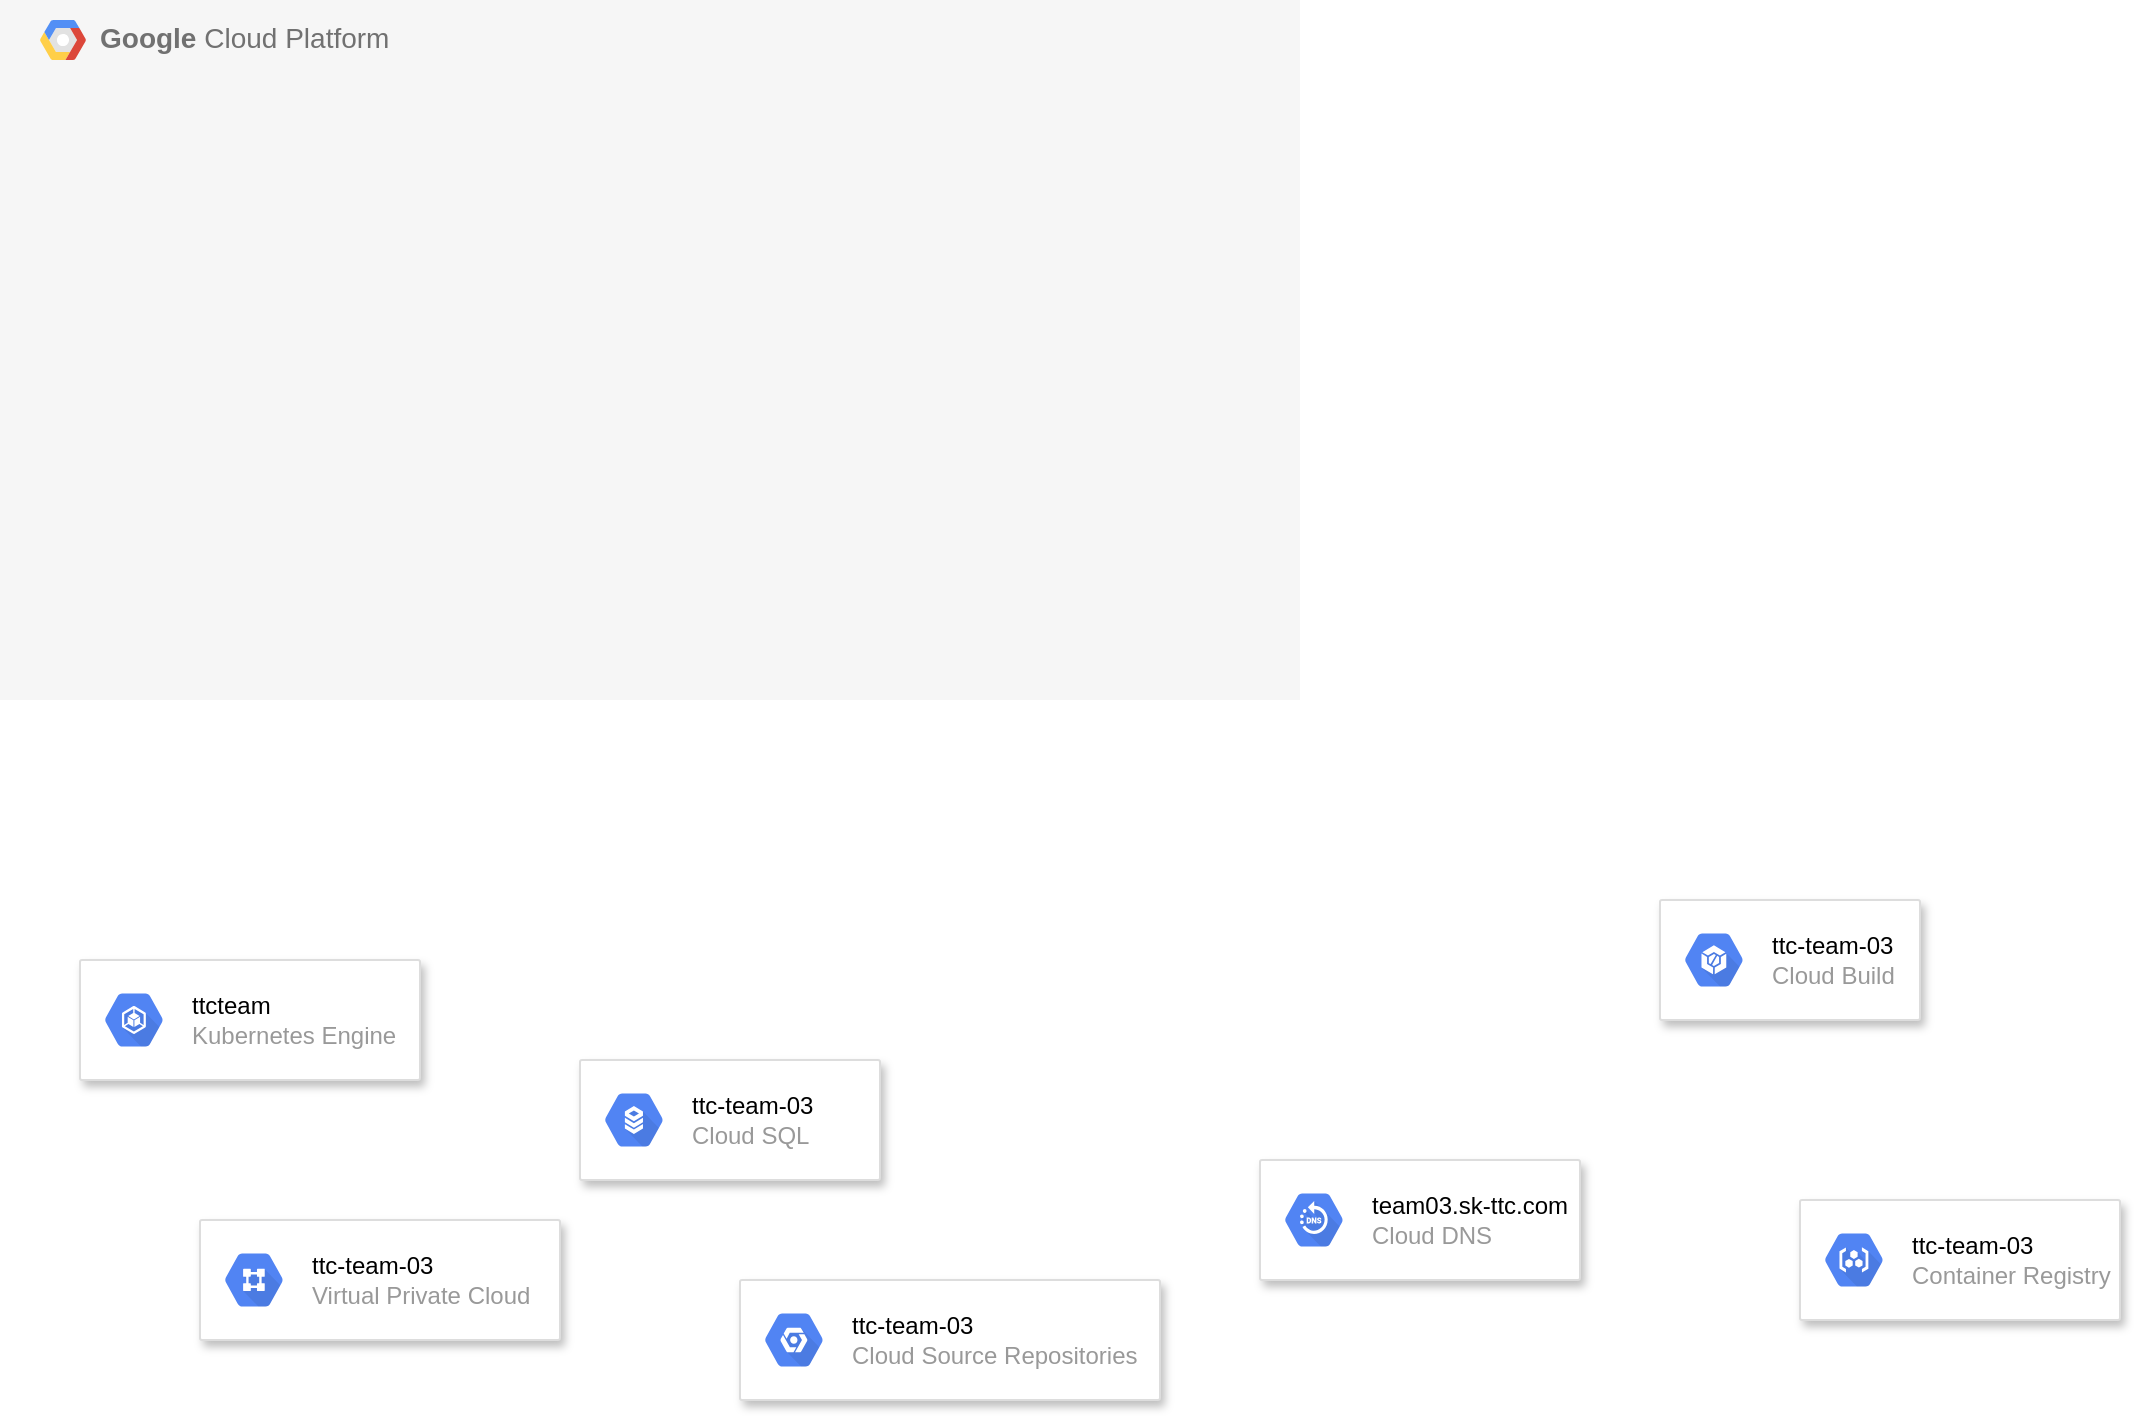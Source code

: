 <mxfile version="13.6.6" type="github">
  <diagram id="n0_Lte37OkuoK2T_A_e4" name="Page-1">
    <mxGraphModel dx="1666" dy="826" grid="1" gridSize="10" guides="1" tooltips="1" connect="1" arrows="1" fold="1" page="1" pageScale="1" pageWidth="1169" pageHeight="827" math="0" shadow="0">
      <root>
        <mxCell id="0" />
        <mxCell id="1" parent="0" />
        <mxCell id="APr9vIWkBJDwaBxnrOzC-1" value="&lt;b&gt;Google &lt;/b&gt;Cloud Platform" style="fillColor=#F6F6F6;strokeColor=none;shadow=0;gradientColor=none;fontSize=14;align=left;spacing=10;fontColor=#717171;9E9E9E;verticalAlign=top;spacingTop=-4;fontStyle=0;spacingLeft=40;html=1;" vertex="1" parent="1">
          <mxGeometry x="40" y="40" width="650" height="350" as="geometry" />
        </mxCell>
        <mxCell id="APr9vIWkBJDwaBxnrOzC-2" value="" style="shape=mxgraph.gcp2.google_cloud_platform;fillColor=#F6F6F6;strokeColor=none;shadow=0;gradientColor=none;" vertex="1" parent="APr9vIWkBJDwaBxnrOzC-1">
          <mxGeometry width="23" height="20" relative="1" as="geometry">
            <mxPoint x="20" y="10" as="offset" />
          </mxGeometry>
        </mxCell>
        <mxCell id="APr9vIWkBJDwaBxnrOzC-3" value="" style="strokeColor=#dddddd;shadow=1;strokeWidth=1;rounded=1;absoluteArcSize=1;arcSize=2;" vertex="1" parent="1">
          <mxGeometry x="80" y="520" width="170" height="60" as="geometry" />
        </mxCell>
        <mxCell id="APr9vIWkBJDwaBxnrOzC-4" value="&lt;font color=&quot;#000000&quot;&gt;ttcteam&lt;/font&gt;&lt;br&gt;Kubernetes Engine" style="dashed=0;connectable=0;html=1;fillColor=#5184F3;strokeColor=none;shape=mxgraph.gcp2.hexIcon;prIcon=container_engine;part=1;labelPosition=right;verticalLabelPosition=middle;align=left;verticalAlign=middle;spacingLeft=5;fontColor=#999999;fontSize=12;" vertex="1" parent="APr9vIWkBJDwaBxnrOzC-3">
          <mxGeometry y="0.5" width="44" height="39" relative="1" as="geometry">
            <mxPoint x="5" y="-19.5" as="offset" />
          </mxGeometry>
        </mxCell>
        <mxCell id="APr9vIWkBJDwaBxnrOzC-5" value="" style="strokeColor=#dddddd;shadow=1;strokeWidth=1;rounded=1;absoluteArcSize=1;arcSize=2;" vertex="1" parent="1">
          <mxGeometry x="330" y="570" width="150" height="60" as="geometry" />
        </mxCell>
        <mxCell id="APr9vIWkBJDwaBxnrOzC-6" value="&lt;font color=&quot;#000000&quot;&gt;ttc-team-03&lt;/font&gt;&lt;br&gt;Cloud SQL" style="dashed=0;connectable=0;html=1;fillColor=#5184F3;strokeColor=none;shape=mxgraph.gcp2.hexIcon;prIcon=cloud_sql;part=1;labelPosition=right;verticalLabelPosition=middle;align=left;verticalAlign=middle;spacingLeft=5;fontColor=#999999;fontSize=12;" vertex="1" parent="APr9vIWkBJDwaBxnrOzC-5">
          <mxGeometry y="0.5" width="44" height="39" relative="1" as="geometry">
            <mxPoint x="5" y="-19.5" as="offset" />
          </mxGeometry>
        </mxCell>
        <mxCell id="APr9vIWkBJDwaBxnrOzC-7" value="" style="strokeColor=#dddddd;shadow=1;strokeWidth=1;rounded=1;absoluteArcSize=1;arcSize=2;" vertex="1" parent="1">
          <mxGeometry x="140" y="650" width="180" height="60" as="geometry" />
        </mxCell>
        <mxCell id="APr9vIWkBJDwaBxnrOzC-8" value="&lt;font color=&quot;#000000&quot;&gt;ttc-team-03&lt;/font&gt;&lt;br&gt;Virtual Private Cloud" style="dashed=0;connectable=0;html=1;fillColor=#5184F3;strokeColor=none;shape=mxgraph.gcp2.hexIcon;prIcon=virtual_private_cloud;part=1;labelPosition=right;verticalLabelPosition=middle;align=left;verticalAlign=middle;spacingLeft=5;fontColor=#999999;fontSize=12;" vertex="1" parent="APr9vIWkBJDwaBxnrOzC-7">
          <mxGeometry y="0.5" width="44" height="39" relative="1" as="geometry">
            <mxPoint x="5" y="-19.5" as="offset" />
          </mxGeometry>
        </mxCell>
        <mxCell id="APr9vIWkBJDwaBxnrOzC-11" value="" style="strokeColor=#dddddd;shadow=1;strokeWidth=1;rounded=1;absoluteArcSize=1;arcSize=2;" vertex="1" parent="1">
          <mxGeometry x="670" y="620" width="160" height="60" as="geometry" />
        </mxCell>
        <mxCell id="APr9vIWkBJDwaBxnrOzC-12" value="&lt;font color=&quot;#000000&quot;&gt;team03.sk-ttc.com&lt;/font&gt;&lt;br&gt;Cloud  DNS" style="dashed=0;connectable=0;html=1;fillColor=#5184F3;strokeColor=none;shape=mxgraph.gcp2.hexIcon;prIcon=cloud_dns;part=1;labelPosition=right;verticalLabelPosition=middle;align=left;verticalAlign=middle;spacingLeft=5;fontColor=#999999;fontSize=12;" vertex="1" parent="APr9vIWkBJDwaBxnrOzC-11">
          <mxGeometry y="0.5" width="44" height="39" relative="1" as="geometry">
            <mxPoint x="5" y="-19.5" as="offset" />
          </mxGeometry>
        </mxCell>
        <mxCell id="APr9vIWkBJDwaBxnrOzC-13" value="" style="strokeColor=#dddddd;shadow=1;strokeWidth=1;rounded=1;absoluteArcSize=1;arcSize=2;" vertex="1" parent="1">
          <mxGeometry x="870" y="490" width="130" height="60" as="geometry" />
        </mxCell>
        <mxCell id="APr9vIWkBJDwaBxnrOzC-14" value="&lt;font color=&quot;#000000&quot;&gt;ttc-team-03&lt;/font&gt;&lt;br&gt;Cloud Build" style="dashed=0;connectable=0;html=1;fillColor=#5184F3;strokeColor=none;shape=mxgraph.gcp2.hexIcon;prIcon=container_builder;part=1;labelPosition=right;verticalLabelPosition=middle;align=left;verticalAlign=middle;spacingLeft=5;fontColor=#999999;fontSize=12;" vertex="1" parent="APr9vIWkBJDwaBxnrOzC-13">
          <mxGeometry y="0.5" width="44" height="39" relative="1" as="geometry">
            <mxPoint x="5" y="-19.5" as="offset" />
          </mxGeometry>
        </mxCell>
        <mxCell id="APr9vIWkBJDwaBxnrOzC-17" value="" style="strokeColor=#dddddd;shadow=1;strokeWidth=1;rounded=1;absoluteArcSize=1;arcSize=2;" vertex="1" parent="1">
          <mxGeometry x="410" y="680" width="210" height="60" as="geometry" />
        </mxCell>
        <mxCell id="APr9vIWkBJDwaBxnrOzC-18" value="&lt;font color=&quot;#000000&quot;&gt;ttc-team-03&lt;/font&gt;&lt;br&gt;Cloud Source Repositories" style="dashed=0;connectable=0;html=1;fillColor=#5184F3;strokeColor=none;shape=mxgraph.gcp2.hexIcon;prIcon=placeholder;part=1;labelPosition=right;verticalLabelPosition=middle;align=left;verticalAlign=middle;spacingLeft=5;fontColor=#999999;fontSize=12;" vertex="1" parent="APr9vIWkBJDwaBxnrOzC-17">
          <mxGeometry y="0.5" width="44" height="39" relative="1" as="geometry">
            <mxPoint x="5" y="-19.5" as="offset" />
          </mxGeometry>
        </mxCell>
        <mxCell id="APr9vIWkBJDwaBxnrOzC-21" value="" style="strokeColor=#dddddd;shadow=1;strokeWidth=1;rounded=1;absoluteArcSize=1;arcSize=2;" vertex="1" parent="1">
          <mxGeometry x="940" y="640" width="160" height="60" as="geometry" />
        </mxCell>
        <mxCell id="APr9vIWkBJDwaBxnrOzC-22" value="&lt;font color=&quot;#000000&quot;&gt;ttc-team-03&lt;/font&gt;&lt;br&gt;Container Registry" style="dashed=0;connectable=0;html=1;fillColor=#5184F3;strokeColor=none;shape=mxgraph.gcp2.hexIcon;prIcon=container_registry;part=1;labelPosition=right;verticalLabelPosition=middle;align=left;verticalAlign=middle;spacingLeft=5;fontColor=#999999;fontSize=12;" vertex="1" parent="APr9vIWkBJDwaBxnrOzC-21">
          <mxGeometry y="0.5" width="44" height="39" relative="1" as="geometry">
            <mxPoint x="5" y="-19.5" as="offset" />
          </mxGeometry>
        </mxCell>
      </root>
    </mxGraphModel>
  </diagram>
</mxfile>
